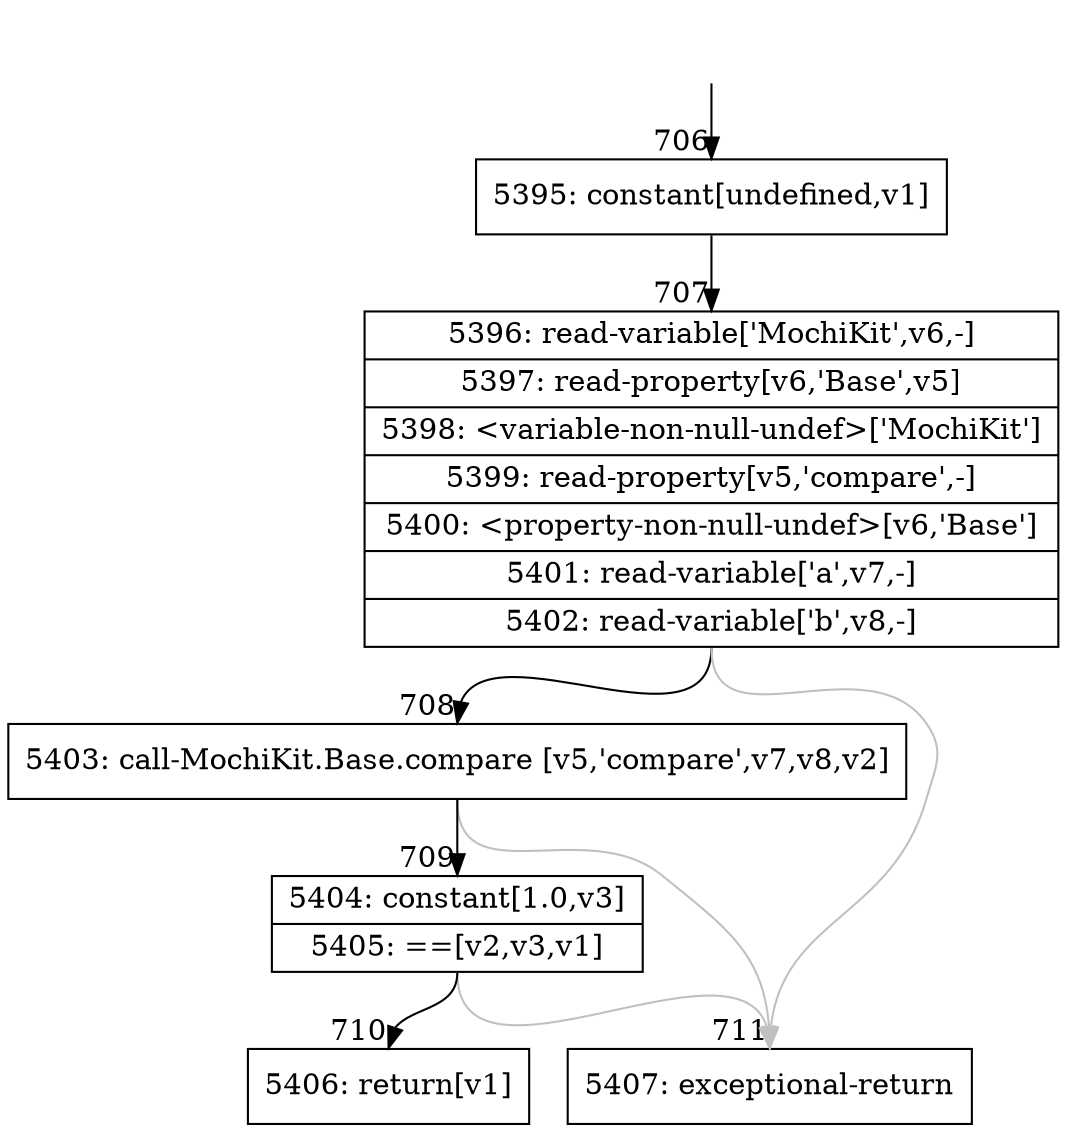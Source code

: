 digraph {
rankdir="TD"
BB_entry45[shape=none,label=""];
BB_entry45 -> BB706 [tailport=s, headport=n, headlabel="    706"]
BB706 [shape=record label="{5395: constant[undefined,v1]}" ] 
BB706 -> BB707 [tailport=s, headport=n, headlabel="      707"]
BB707 [shape=record label="{5396: read-variable['MochiKit',v6,-]|5397: read-property[v6,'Base',v5]|5398: \<variable-non-null-undef\>['MochiKit']|5399: read-property[v5,'compare',-]|5400: \<property-non-null-undef\>[v6,'Base']|5401: read-variable['a',v7,-]|5402: read-variable['b',v8,-]}" ] 
BB707 -> BB708 [tailport=s, headport=n, headlabel="      708"]
BB707 -> BB711 [tailport=s, headport=n, color=gray, headlabel="      711"]
BB708 [shape=record label="{5403: call-MochiKit.Base.compare [v5,'compare',v7,v8,v2]}" ] 
BB708 -> BB709 [tailport=s, headport=n, headlabel="      709"]
BB708 -> BB711 [tailport=s, headport=n, color=gray]
BB709 [shape=record label="{5404: constant[1.0,v3]|5405: ==[v2,v3,v1]}" ] 
BB709 -> BB710 [tailport=s, headport=n, headlabel="      710"]
BB709 -> BB711 [tailport=s, headport=n, color=gray]
BB710 [shape=record label="{5406: return[v1]}" ] 
BB711 [shape=record label="{5407: exceptional-return}" ] 
//#$~ 246
}

